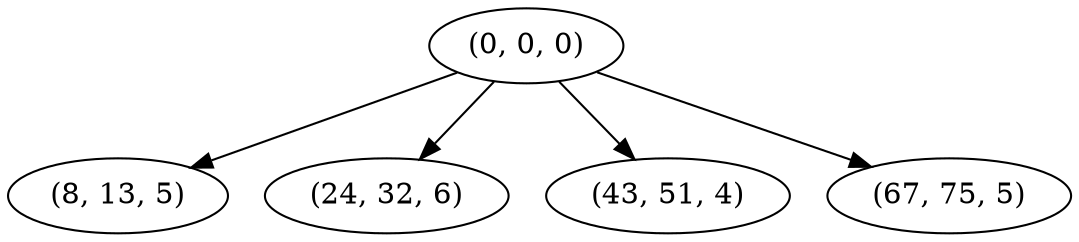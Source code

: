 digraph tree {
    "(0, 0, 0)";
    "(8, 13, 5)";
    "(24, 32, 6)";
    "(43, 51, 4)";
    "(67, 75, 5)";
    "(0, 0, 0)" -> "(8, 13, 5)";
    "(0, 0, 0)" -> "(24, 32, 6)";
    "(0, 0, 0)" -> "(43, 51, 4)";
    "(0, 0, 0)" -> "(67, 75, 5)";
}
